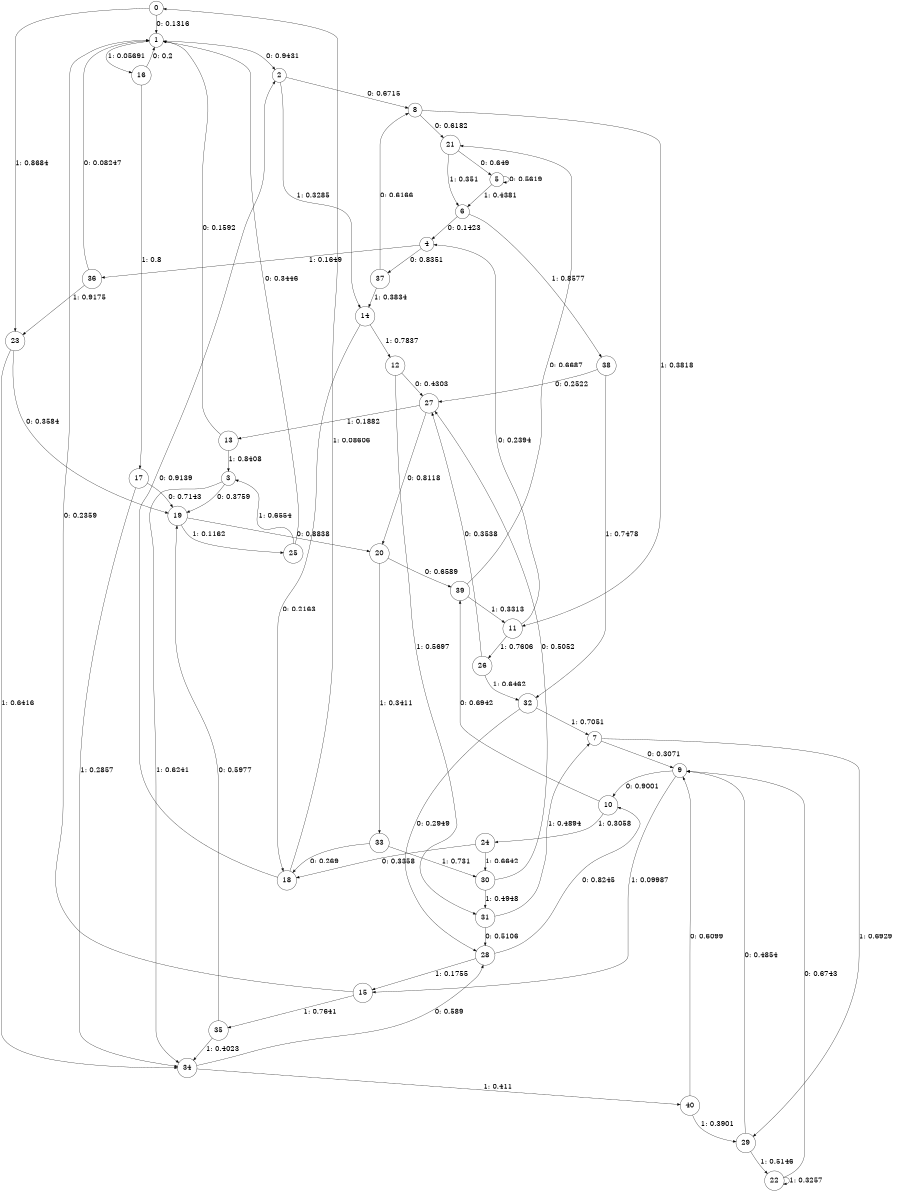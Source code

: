 digraph "ch29concat_phase3_L6" {
size = "6,8.5";
ratio = "fill";
node [shape = circle];
node [fontsize = 24];
edge [fontsize = 24];
0 -> 1 [label = "0: 0.1316   "];
0 -> 23 [label = "1: 0.8684   "];
1 -> 2 [label = "0: 0.9431   "];
1 -> 16 [label = "1: 0.05691  "];
2 -> 8 [label = "0: 0.6715   "];
2 -> 14 [label = "1: 0.3285   "];
3 -> 19 [label = "0: 0.3759   "];
3 -> 34 [label = "1: 0.6241   "];
4 -> 37 [label = "0: 0.8351   "];
4 -> 36 [label = "1: 0.1649   "];
5 -> 5 [label = "0: 0.5619   "];
5 -> 6 [label = "1: 0.4381   "];
6 -> 4 [label = "0: 0.1423   "];
6 -> 38 [label = "1: 0.8577   "];
7 -> 9 [label = "0: 0.3071   "];
7 -> 29 [label = "1: 0.6929   "];
8 -> 21 [label = "0: 0.6182   "];
8 -> 11 [label = "1: 0.3818   "];
9 -> 10 [label = "0: 0.9001   "];
9 -> 15 [label = "1: 0.09987  "];
10 -> 39 [label = "0: 0.6942   "];
10 -> 24 [label = "1: 0.3058   "];
11 -> 4 [label = "0: 0.2394   "];
11 -> 26 [label = "1: 0.7606   "];
12 -> 27 [label = "0: 0.4303   "];
12 -> 31 [label = "1: 0.5697   "];
13 -> 1 [label = "0: 0.1592   "];
13 -> 3 [label = "1: 0.8408   "];
14 -> 18 [label = "0: 0.2163   "];
14 -> 12 [label = "1: 0.7837   "];
15 -> 1 [label = "0: 0.2359   "];
15 -> 35 [label = "1: 0.7641   "];
16 -> 1 [label = "0: 0.2      "];
16 -> 17 [label = "1: 0.8      "];
17 -> 19 [label = "0: 0.7143   "];
17 -> 34 [label = "1: 0.2857   "];
18 -> 2 [label = "0: 0.9139   "];
18 -> 0 [label = "1: 0.08606  "];
19 -> 20 [label = "0: 0.8838   "];
19 -> 25 [label = "1: 0.1162   "];
20 -> 39 [label = "0: 0.6589   "];
20 -> 33 [label = "1: 0.3411   "];
21 -> 5 [label = "0: 0.649    "];
21 -> 6 [label = "1: 0.351    "];
22 -> 9 [label = "0: 0.6743   "];
22 -> 22 [label = "1: 0.3257   "];
23 -> 19 [label = "0: 0.3584   "];
23 -> 34 [label = "1: 0.6416   "];
24 -> 18 [label = "0: 0.3358   "];
24 -> 30 [label = "1: 0.6642   "];
25 -> 1 [label = "0: 0.3446   "];
25 -> 3 [label = "1: 0.6554   "];
26 -> 27 [label = "0: 0.3538   "];
26 -> 32 [label = "1: 0.6462   "];
27 -> 20 [label = "0: 0.8118   "];
27 -> 13 [label = "1: 0.1882   "];
28 -> 10 [label = "0: 0.8245   "];
28 -> 15 [label = "1: 0.1755   "];
29 -> 9 [label = "0: 0.4854   "];
29 -> 22 [label = "1: 0.5146   "];
30 -> 27 [label = "0: 0.5052   "];
30 -> 31 [label = "1: 0.4948   "];
31 -> 28 [label = "0: 0.5106   "];
31 -> 7 [label = "1: 0.4894   "];
32 -> 28 [label = "0: 0.2949   "];
32 -> 7 [label = "1: 0.7051   "];
33 -> 18 [label = "0: 0.269    "];
33 -> 30 [label = "1: 0.731    "];
34 -> 28 [label = "0: 0.589    "];
34 -> 40 [label = "1: 0.411    "];
35 -> 19 [label = "0: 0.5977   "];
35 -> 34 [label = "1: 0.4023   "];
36 -> 1 [label = "0: 0.08247  "];
36 -> 23 [label = "1: 0.9175   "];
37 -> 8 [label = "0: 0.6166   "];
37 -> 14 [label = "1: 0.3834   "];
38 -> 27 [label = "0: 0.2522   "];
38 -> 32 [label = "1: 0.7478   "];
39 -> 21 [label = "0: 0.6687   "];
39 -> 11 [label = "1: 0.3313   "];
40 -> 9 [label = "0: 0.6099   "];
40 -> 29 [label = "1: 0.3901   "];
}